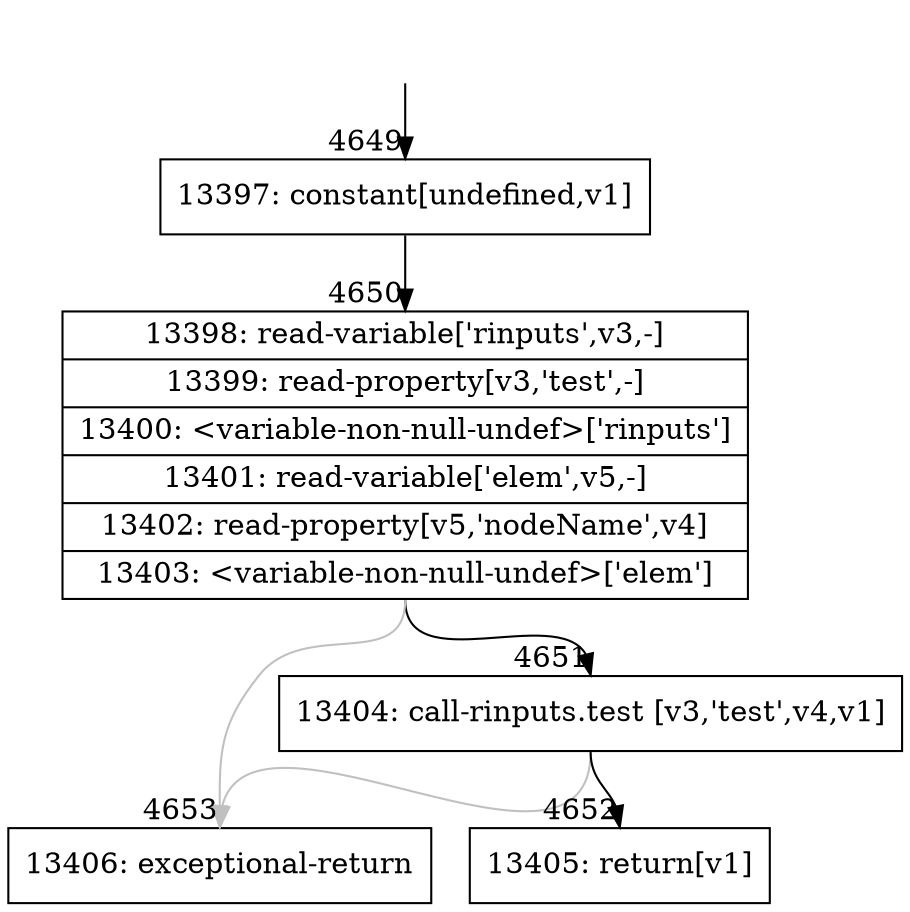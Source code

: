 digraph {
rankdir="TD"
BB_entry308[shape=none,label=""];
BB_entry308 -> BB4649 [tailport=s, headport=n, headlabel="    4649"]
BB4649 [shape=record label="{13397: constant[undefined,v1]}" ] 
BB4649 -> BB4650 [tailport=s, headport=n, headlabel="      4650"]
BB4650 [shape=record label="{13398: read-variable['rinputs',v3,-]|13399: read-property[v3,'test',-]|13400: \<variable-non-null-undef\>['rinputs']|13401: read-variable['elem',v5,-]|13402: read-property[v5,'nodeName',v4]|13403: \<variable-non-null-undef\>['elem']}" ] 
BB4650 -> BB4651 [tailport=s, headport=n, headlabel="      4651"]
BB4650 -> BB4653 [tailport=s, headport=n, color=gray, headlabel="      4653"]
BB4651 [shape=record label="{13404: call-rinputs.test [v3,'test',v4,v1]}" ] 
BB4651 -> BB4652 [tailport=s, headport=n, headlabel="      4652"]
BB4651 -> BB4653 [tailport=s, headport=n, color=gray]
BB4652 [shape=record label="{13405: return[v1]}" ] 
BB4653 [shape=record label="{13406: exceptional-return}" ] 
//#$~ 4942
}
